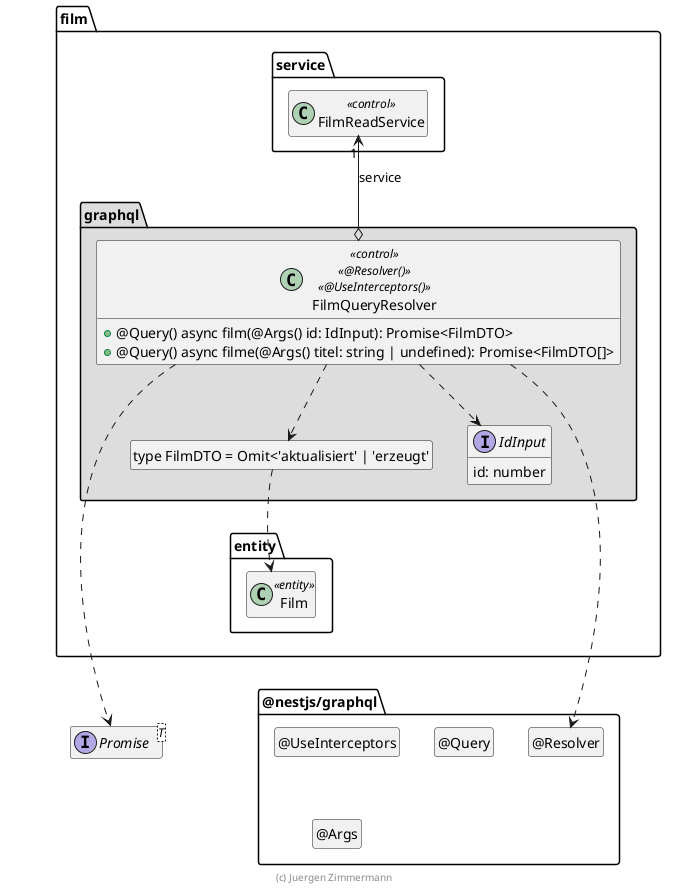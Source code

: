 ' Copyright (C) 2019 - present Juergen Zimmermann, Hochschule Karlsruhe
'
' This program is free software: you can redistribute it and/or modify
' it under the terms of the GNU General Public License as published by
' the Free Software Foundation, either version 3 of the License, or
' (at your option) any later version.
'
' This program is distributed in the hope that it will be useful,
' but WITHOUT ANY WARRANTY; without even the implied warranty of
' MERCHANTABILITY or FITNESS FOR A PARTICULAR PURPOSE.  See the
' GNU General Public License for more details.
'
' You should have received a copy of the GNU General Public License
' along with this program.  If not, see <https://www.gnu.org/licenses/>.

' Preview durch <Alt>d

@startuml Controller-Klasse

interface Promise<T>

package @nestjs/graphql {
  class "@Resolver" as Resolver
  hide Resolver circle

  class "@UseInterceptors" as UseInterceptors
  hide UseInterceptors circle

  class "@Query" as Query
  hide Query circle

  class "@Args" as Args
  hide Args circle

  Resolver .left[hidden].> Promise
}

package film {
  package entity {
    class Film <<entity>>
  }

  package service {
    class FilmReadService << control >>
  }

  package graphql #DDDDDD {
    class "type FilmDTO = Omit<'aktualisiert' | 'erzeugt'" as FilmDTO
    hide FilmDTO circle

    interface IdInput {
        id: number
    }

    class FilmQueryResolver << control >> << @Resolver() >> << @UseInterceptors() >> {
      + @Query() async film(@Args() id: IdInput): Promise<FilmDTO>
      + @Query() async filme(@Args() titel: string | undefined): Promise<FilmDTO[]>
    }

    FilmQueryResolver o-up-> "1" FilmReadService : service
    FilmQueryResolver ..> FilmDTO
    FilmQueryResolver ..> IdInput
    FilmDTO ..> Film
    FilmQueryResolver ..> Resolver

    FilmQueryResolver ..> Promise

    FilmDTO .[hidden].> Film
    Film .[hidden].> Promise
    FilmReadService .[hidden].> Promise
    Film .[hidden].> Resolver
    FilmReadService .[hidden].> Resolver
  }
}

hide empty members

footer (c) Juergen Zimmermann

@enduml
